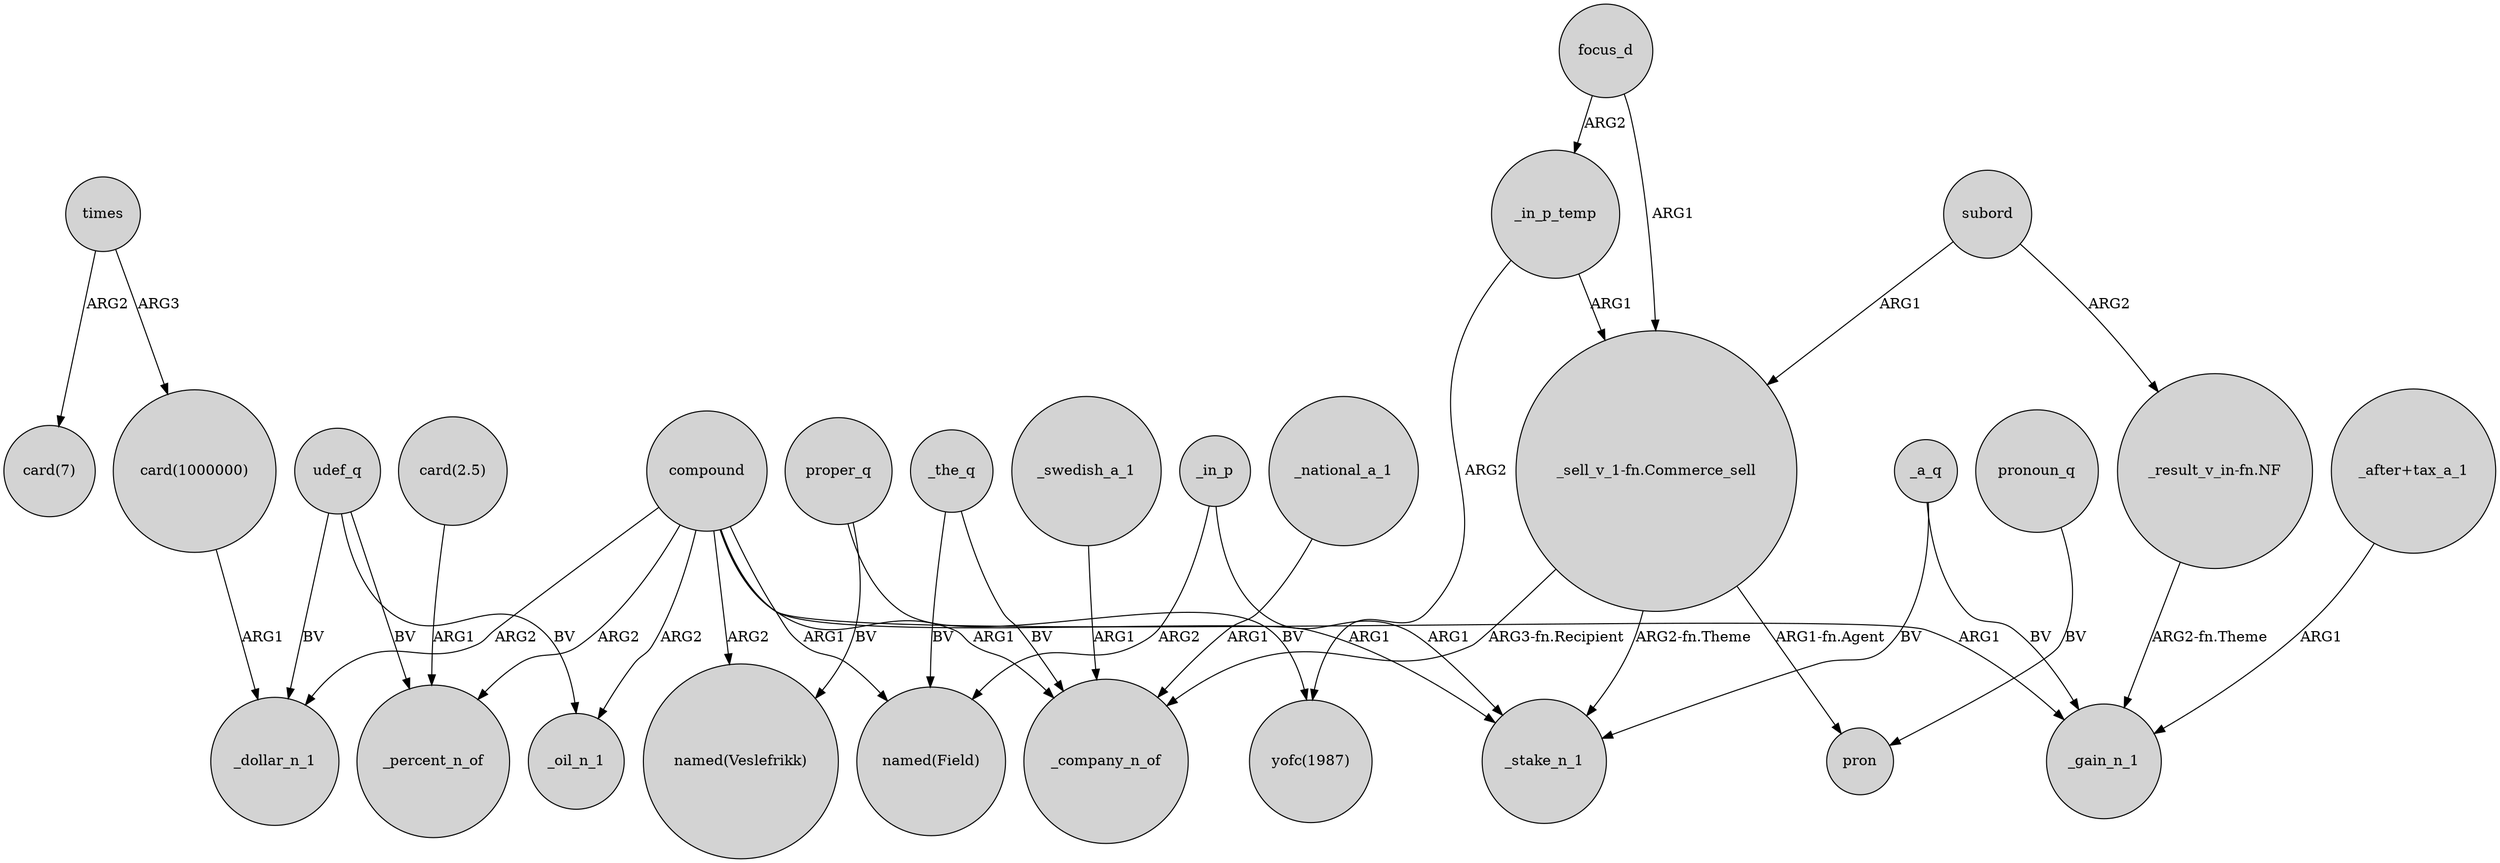 digraph {
	node [shape=circle style=filled]
	_a_q -> _stake_n_1 [label=BV]
	_in_p_temp -> "yofc(1987)" [label=ARG2]
	"card(1000000)" -> _dollar_n_1 [label=ARG1]
	focus_d -> _in_p_temp [label=ARG2]
	compound -> "named(Field)" [label=ARG1]
	_national_a_1 -> _company_n_of [label=ARG1]
	_the_q -> "named(Field)" [label=BV]
	_in_p_temp -> "_sell_v_1-fn.Commerce_sell" [label=ARG1]
	_in_p -> "named(Field)" [label=ARG2]
	"_result_v_in-fn.NF" -> _gain_n_1 [label="ARG2-fn.Theme"]
	compound -> _percent_n_of [label=ARG2]
	_the_q -> _company_n_of [label=BV]
	focus_d -> "_sell_v_1-fn.Commerce_sell" [label=ARG1]
	"card(2.5)" -> _percent_n_of [label=ARG1]
	_in_p -> _stake_n_1 [label=ARG1]
	pronoun_q -> pron [label=BV]
	compound -> _company_n_of [label=ARG1]
	compound -> _oil_n_1 [label=ARG2]
	"_after+tax_a_1" -> _gain_n_1 [label=ARG1]
	proper_q -> "named(Veslefrikk)" [label=BV]
	times -> "card(1000000)" [label=ARG3]
	_a_q -> _gain_n_1 [label=BV]
	"_sell_v_1-fn.Commerce_sell" -> _company_n_of [label="ARG3-fn.Recipient"]
	compound -> _stake_n_1 [label=ARG1]
	_swedish_a_1 -> _company_n_of [label=ARG1]
	proper_q -> "yofc(1987)" [label=BV]
	udef_q -> _oil_n_1 [label=BV]
	times -> "card(7)" [label=ARG2]
	compound -> _gain_n_1 [label=ARG1]
	subord -> "_result_v_in-fn.NF" [label=ARG2]
	"_sell_v_1-fn.Commerce_sell" -> pron [label="ARG1-fn.Agent"]
	udef_q -> _percent_n_of [label=BV]
	subord -> "_sell_v_1-fn.Commerce_sell" [label=ARG1]
	compound -> _dollar_n_1 [label=ARG2]
	udef_q -> _dollar_n_1 [label=BV]
	"_sell_v_1-fn.Commerce_sell" -> _stake_n_1 [label="ARG2-fn.Theme"]
	compound -> "named(Veslefrikk)" [label=ARG2]
}

